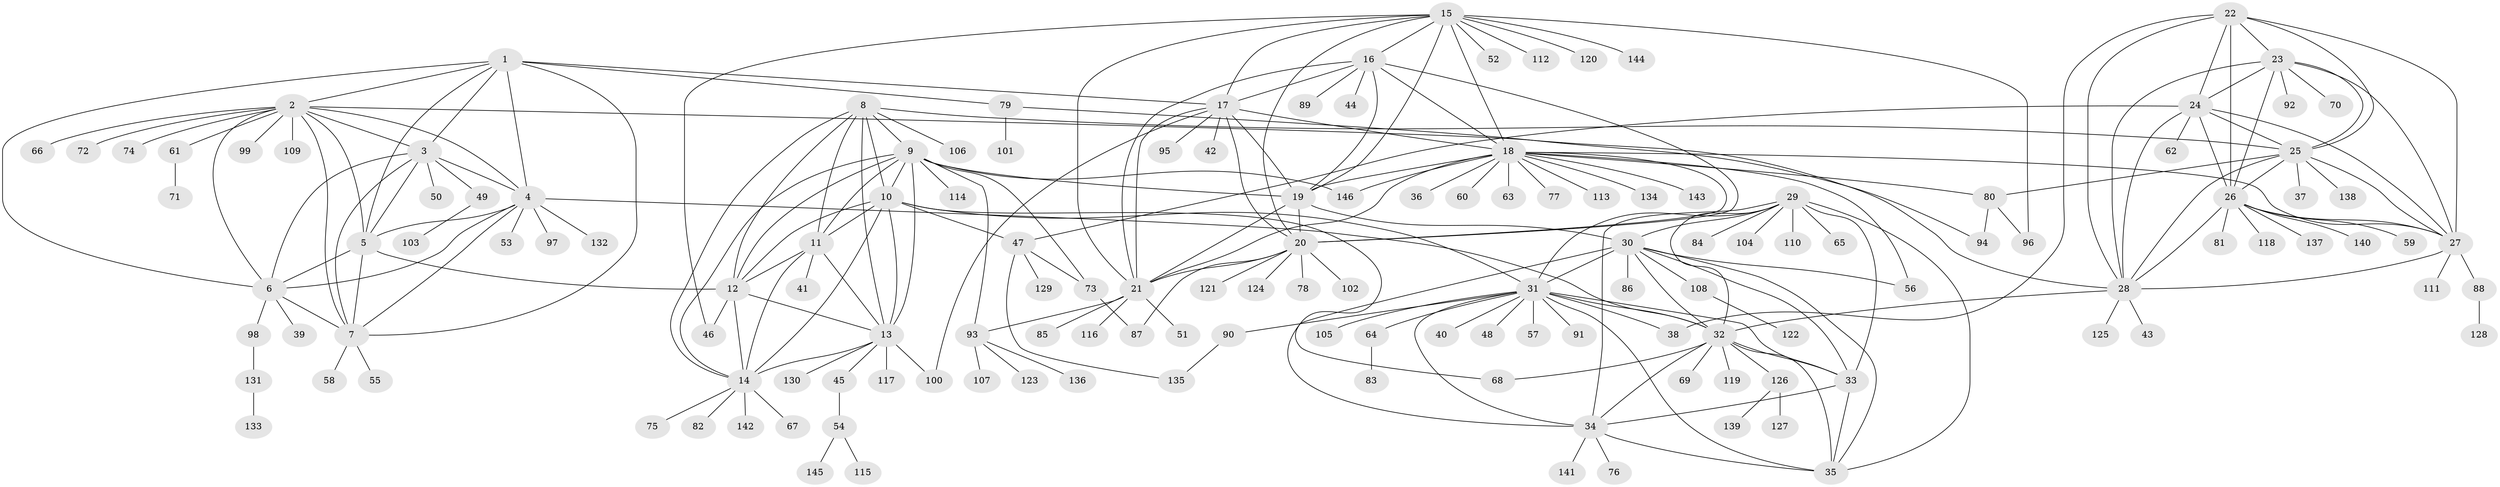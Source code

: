 // Generated by graph-tools (version 1.1) at 2025/16/03/09/25 04:16:01]
// undirected, 146 vertices, 240 edges
graph export_dot {
graph [start="1"]
  node [color=gray90,style=filled];
  1;
  2;
  3;
  4;
  5;
  6;
  7;
  8;
  9;
  10;
  11;
  12;
  13;
  14;
  15;
  16;
  17;
  18;
  19;
  20;
  21;
  22;
  23;
  24;
  25;
  26;
  27;
  28;
  29;
  30;
  31;
  32;
  33;
  34;
  35;
  36;
  37;
  38;
  39;
  40;
  41;
  42;
  43;
  44;
  45;
  46;
  47;
  48;
  49;
  50;
  51;
  52;
  53;
  54;
  55;
  56;
  57;
  58;
  59;
  60;
  61;
  62;
  63;
  64;
  65;
  66;
  67;
  68;
  69;
  70;
  71;
  72;
  73;
  74;
  75;
  76;
  77;
  78;
  79;
  80;
  81;
  82;
  83;
  84;
  85;
  86;
  87;
  88;
  89;
  90;
  91;
  92;
  93;
  94;
  95;
  96;
  97;
  98;
  99;
  100;
  101;
  102;
  103;
  104;
  105;
  106;
  107;
  108;
  109;
  110;
  111;
  112;
  113;
  114;
  115;
  116;
  117;
  118;
  119;
  120;
  121;
  122;
  123;
  124;
  125;
  126;
  127;
  128;
  129;
  130;
  131;
  132;
  133;
  134;
  135;
  136;
  137;
  138;
  139;
  140;
  141;
  142;
  143;
  144;
  145;
  146;
  1 -- 2;
  1 -- 3;
  1 -- 4;
  1 -- 5;
  1 -- 6;
  1 -- 7;
  1 -- 17;
  1 -- 79;
  2 -- 3;
  2 -- 4;
  2 -- 5;
  2 -- 6;
  2 -- 7;
  2 -- 28;
  2 -- 61;
  2 -- 66;
  2 -- 72;
  2 -- 74;
  2 -- 99;
  2 -- 109;
  3 -- 4;
  3 -- 5;
  3 -- 6;
  3 -- 7;
  3 -- 49;
  3 -- 50;
  4 -- 5;
  4 -- 6;
  4 -- 7;
  4 -- 32;
  4 -- 53;
  4 -- 97;
  4 -- 132;
  5 -- 6;
  5 -- 7;
  5 -- 12;
  6 -- 7;
  6 -- 39;
  6 -- 98;
  7 -- 55;
  7 -- 58;
  8 -- 9;
  8 -- 10;
  8 -- 11;
  8 -- 12;
  8 -- 13;
  8 -- 14;
  8 -- 25;
  8 -- 106;
  9 -- 10;
  9 -- 11;
  9 -- 12;
  9 -- 13;
  9 -- 14;
  9 -- 19;
  9 -- 73;
  9 -- 93;
  9 -- 114;
  9 -- 146;
  10 -- 11;
  10 -- 12;
  10 -- 13;
  10 -- 14;
  10 -- 31;
  10 -- 47;
  10 -- 68;
  11 -- 12;
  11 -- 13;
  11 -- 14;
  11 -- 41;
  12 -- 13;
  12 -- 14;
  12 -- 46;
  13 -- 14;
  13 -- 45;
  13 -- 100;
  13 -- 117;
  13 -- 130;
  14 -- 67;
  14 -- 75;
  14 -- 82;
  14 -- 142;
  15 -- 16;
  15 -- 17;
  15 -- 18;
  15 -- 19;
  15 -- 20;
  15 -- 21;
  15 -- 46;
  15 -- 52;
  15 -- 96;
  15 -- 112;
  15 -- 120;
  15 -- 144;
  16 -- 17;
  16 -- 18;
  16 -- 19;
  16 -- 20;
  16 -- 21;
  16 -- 44;
  16 -- 89;
  17 -- 18;
  17 -- 19;
  17 -- 20;
  17 -- 21;
  17 -- 42;
  17 -- 95;
  17 -- 100;
  18 -- 19;
  18 -- 20;
  18 -- 21;
  18 -- 27;
  18 -- 36;
  18 -- 56;
  18 -- 60;
  18 -- 63;
  18 -- 77;
  18 -- 80;
  18 -- 113;
  18 -- 134;
  18 -- 143;
  18 -- 146;
  19 -- 20;
  19 -- 21;
  19 -- 30;
  20 -- 21;
  20 -- 78;
  20 -- 87;
  20 -- 102;
  20 -- 121;
  20 -- 124;
  21 -- 51;
  21 -- 85;
  21 -- 93;
  21 -- 116;
  22 -- 23;
  22 -- 24;
  22 -- 25;
  22 -- 26;
  22 -- 27;
  22 -- 28;
  22 -- 38;
  23 -- 24;
  23 -- 25;
  23 -- 26;
  23 -- 27;
  23 -- 28;
  23 -- 70;
  23 -- 92;
  24 -- 25;
  24 -- 26;
  24 -- 27;
  24 -- 28;
  24 -- 47;
  24 -- 62;
  25 -- 26;
  25 -- 27;
  25 -- 28;
  25 -- 37;
  25 -- 80;
  25 -- 138;
  26 -- 27;
  26 -- 28;
  26 -- 59;
  26 -- 81;
  26 -- 118;
  26 -- 137;
  26 -- 140;
  27 -- 28;
  27 -- 88;
  27 -- 111;
  28 -- 32;
  28 -- 43;
  28 -- 125;
  29 -- 30;
  29 -- 31;
  29 -- 32;
  29 -- 33;
  29 -- 34;
  29 -- 35;
  29 -- 65;
  29 -- 84;
  29 -- 104;
  29 -- 110;
  30 -- 31;
  30 -- 32;
  30 -- 33;
  30 -- 34;
  30 -- 35;
  30 -- 56;
  30 -- 86;
  30 -- 108;
  31 -- 32;
  31 -- 33;
  31 -- 34;
  31 -- 35;
  31 -- 38;
  31 -- 40;
  31 -- 48;
  31 -- 57;
  31 -- 64;
  31 -- 90;
  31 -- 91;
  31 -- 105;
  32 -- 33;
  32 -- 34;
  32 -- 35;
  32 -- 68;
  32 -- 69;
  32 -- 119;
  32 -- 126;
  33 -- 34;
  33 -- 35;
  34 -- 35;
  34 -- 76;
  34 -- 141;
  45 -- 54;
  47 -- 73;
  47 -- 129;
  47 -- 135;
  49 -- 103;
  54 -- 115;
  54 -- 145;
  61 -- 71;
  64 -- 83;
  73 -- 87;
  79 -- 94;
  79 -- 101;
  80 -- 94;
  80 -- 96;
  88 -- 128;
  90 -- 135;
  93 -- 107;
  93 -- 123;
  93 -- 136;
  98 -- 131;
  108 -- 122;
  126 -- 127;
  126 -- 139;
  131 -- 133;
}

